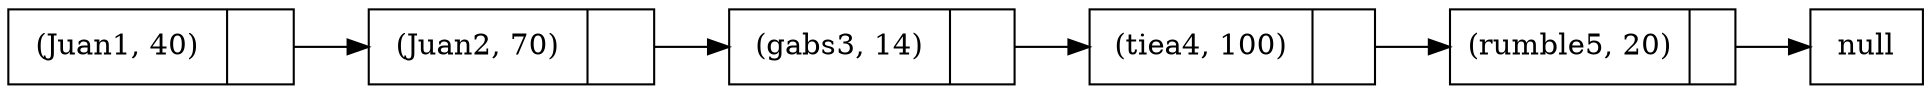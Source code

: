 digraph foo {
rankdir=LR;
node [shape=record];
0 [label="{ <data> (Juan1, 40) | <ref>  }", width=1.9]
1 [label="{ <data> (Juan2, 70) | <ref>  }", width=1.9]
2 [label="{ <data> (gabs3, 14) | <ref>  }", width=1.9]
3 [label="{ <data> (tiea4, 100) | <ref>  }", width=1.9]
4 [label="{ <data> (rumble5, 20) | <ref>  }", width=1.9]
null [shape=box];
0 -> 1
1 -> 2
2 -> 3
3 -> 4
4 -> null
}